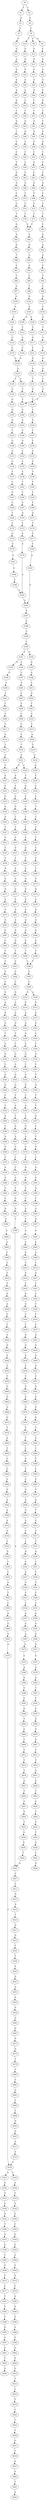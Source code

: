strict digraph  {
	S0 -> S1 [ label = T ];
	S0 -> S2 [ label = C ];
	S1 -> S3 [ label = A ];
	S2 -> S4 [ label = A ];
	S3 -> S5 [ label = C ];
	S4 -> S6 [ label = C ];
	S5 -> S7 [ label = G ];
	S6 -> S8 [ label = G ];
	S6 -> S9 [ label = C ];
	S6 -> S10 [ label = T ];
	S7 -> S11 [ label = A ];
	S8 -> S12 [ label = C ];
	S9 -> S13 [ label = G ];
	S10 -> S14 [ label = G ];
	S11 -> S15 [ label = A ];
	S12 -> S16 [ label = G ];
	S13 -> S17 [ label = G ];
	S14 -> S18 [ label = G ];
	S15 -> S19 [ label = G ];
	S16 -> S20 [ label = C ];
	S17 -> S21 [ label = G ];
	S18 -> S22 [ label = G ];
	S19 -> S23 [ label = A ];
	S20 -> S24 [ label = G ];
	S21 -> S25 [ label = A ];
	S22 -> S26 [ label = A ];
	S23 -> S27 [ label = A ];
	S24 -> S28 [ label = C ];
	S25 -> S29 [ label = A ];
	S26 -> S30 [ label = A ];
	S27 -> S31 [ label = G ];
	S28 -> S32 [ label = G ];
	S29 -> S33 [ label = T ];
	S30 -> S34 [ label = C ];
	S31 -> S35 [ label = T ];
	S32 -> S36 [ label = T ];
	S33 -> S37 [ label = T ];
	S34 -> S38 [ label = T ];
	S35 -> S39 [ label = G ];
	S36 -> S40 [ label = C ];
	S37 -> S41 [ label = G ];
	S38 -> S42 [ label = G ];
	S39 -> S43 [ label = T ];
	S40 -> S44 [ label = G ];
	S41 -> S45 [ label = A ];
	S42 -> S46 [ label = G ];
	S43 -> S47 [ label = C ];
	S44 -> S48 [ label = A ];
	S45 -> S49 [ label = A ];
	S46 -> S50 [ label = A ];
	S47 -> S51 [ label = C ];
	S48 -> S52 [ label = C ];
	S49 -> S53 [ label = C ];
	S50 -> S54 [ label = C ];
	S51 -> S55 [ label = T ];
	S52 -> S56 [ label = G ];
	S53 -> S57 [ label = C ];
	S54 -> S58 [ label = C ];
	S55 -> S59 [ label = G ];
	S56 -> S60 [ label = C ];
	S57 -> S61 [ label = C ];
	S58 -> S62 [ label = C ];
	S59 -> S63 [ label = G ];
	S60 -> S64 [ label = G ];
	S61 -> S65 [ label = G ];
	S62 -> S66 [ label = G ];
	S63 -> S67 [ label = C ];
	S64 -> S68 [ label = C ];
	S65 -> S69 [ label = T ];
	S66 -> S70 [ label = T ];
	S67 -> S71 [ label = C ];
	S68 -> S72 [ label = C ];
	S69 -> S73 [ label = C ];
	S70 -> S74 [ label = C ];
	S71 -> S75 [ label = T ];
	S72 -> S76 [ label = T ];
	S73 -> S77 [ label = T ];
	S74 -> S78 [ label = T ];
	S75 -> S79 [ label = G ];
	S76 -> S80 [ label = C ];
	S77 -> S81 [ label = C ];
	S78 -> S81 [ label = C ];
	S79 -> S82 [ label = G ];
	S80 -> S83 [ label = G ];
	S81 -> S84 [ label = G ];
	S82 -> S85 [ label = G ];
	S83 -> S86 [ label = G ];
	S84 -> S87 [ label = G ];
	S85 -> S88 [ label = T ];
	S86 -> S89 [ label = G ];
	S87 -> S90 [ label = C ];
	S88 -> S91 [ label = C ];
	S89 -> S92 [ label = C ];
	S90 -> S93 [ label = A ];
	S91 -> S94 [ label = C ];
	S92 -> S95 [ label = T ];
	S93 -> S96 [ label = C ];
	S94 -> S97 [ label = C ];
	S95 -> S98 [ label = C ];
	S96 -> S99 [ label = C ];
	S97 -> S100 [ label = G ];
	S98 -> S101 [ label = A ];
	S99 -> S102 [ label = G ];
	S100 -> S103 [ label = A ];
	S101 -> S104 [ label = C ];
	S102 -> S105 [ label = A ];
	S103 -> S106 [ label = G ];
	S104 -> S107 [ label = G ];
	S105 -> S108 [ label = G ];
	S105 -> S109 [ label = A ];
	S106 -> S110 [ label = T ];
	S107 -> S111 [ label = T ];
	S108 -> S112 [ label = T ];
	S109 -> S113 [ label = T ];
	S110 -> S114 [ label = C ];
	S111 -> S115 [ label = C ];
	S112 -> S116 [ label = C ];
	S113 -> S117 [ label = G ];
	S114 -> S118 [ label = C ];
	S115 -> S119 [ label = C ];
	S116 -> S120 [ label = C ];
	S117 -> S121 [ label = T ];
	S118 -> S122 [ label = A ];
	S119 -> S123 [ label = A ];
	S120 -> S122 [ label = A ];
	S121 -> S124 [ label = A ];
	S122 -> S125 [ label = G ];
	S123 -> S126 [ label = G ];
	S124 -> S127 [ label = G ];
	S125 -> S128 [ label = T ];
	S125 -> S129 [ label = C ];
	S126 -> S130 [ label = C ];
	S127 -> S131 [ label = T ];
	S128 -> S132 [ label = A ];
	S129 -> S133 [ label = T ];
	S130 -> S134 [ label = T ];
	S131 -> S135 [ label = T ];
	S132 -> S136 [ label = G ];
	S133 -> S137 [ label = T ];
	S134 -> S137 [ label = T ];
	S135 -> S138 [ label = T ];
	S136 -> S139 [ label = G ];
	S137 -> S140 [ label = C ];
	S138 -> S141 [ label = C ];
	S139 -> S142 [ label = G ];
	S140 -> S143 [ label = A ];
	S141 -> S144 [ label = A ];
	S142 -> S145 [ label = T ];
	S143 -> S146 [ label = C ];
	S144 -> S147 [ label = C ];
	S145 -> S148 [ label = C ];
	S146 -> S149 [ label = G ];
	S147 -> S150 [ label = T ];
	S148 -> S151 [ label = A ];
	S149 -> S152 [ label = C ];
	S150 -> S153 [ label = C ];
	S151 -> S154 [ label = C ];
	S152 -> S155 [ label = C ];
	S153 -> S156 [ label = C ];
	S154 -> S157 [ label = T ];
	S155 -> S158 [ label = C ];
	S156 -> S159 [ label = T ];
	S157 -> S160 [ label = C ];
	S158 -> S161 [ label = T ];
	S159 -> S162 [ label = T ];
	S160 -> S163 [ label = G ];
	S161 -> S164 [ label = T ];
	S162 -> S165 [ label = T ];
	S163 -> S166 [ label = C ];
	S164 -> S167 [ label = C ];
	S165 -> S168 [ label = C ];
	S166 -> S169 [ label = T ];
	S167 -> S170 [ label = A ];
	S168 -> S171 [ label = A ];
	S169 -> S172 [ label = T ];
	S170 -> S173 [ label = T ];
	S171 -> S174 [ label = T ];
	S172 -> S175 [ label = C ];
	S173 -> S176 [ label = C ];
	S174 -> S177 [ label = C ];
	S175 -> S178 [ label = A ];
	S176 -> S179 [ label = C ];
	S177 -> S180 [ label = C ];
	S178 -> S181 [ label = T ];
	S179 -> S182 [ label = A ];
	S180 -> S183 [ label = A ];
	S181 -> S184 [ label = C ];
	S182 -> S185 [ label = G ];
	S183 -> S185 [ label = G ];
	S184 -> S186 [ label = C ];
	S185 -> S187 [ label = A ];
	S186 -> S182 [ label = A ];
	S187 -> S188 [ label = A ];
	S188 -> S189 [ label = C ];
	S189 -> S190 [ label = C ];
	S190 -> S191 [ label = A ];
	S190 -> S192 [ label = G ];
	S191 -> S193 [ label = G ];
	S191 -> S194 [ label = C ];
	S192 -> S195 [ label = G ];
	S193 -> S196 [ label = A ];
	S194 -> S197 [ label = C ];
	S195 -> S198 [ label = A ];
	S196 -> S199 [ label = C ];
	S197 -> S200 [ label = A ];
	S198 -> S201 [ label = C ];
	S199 -> S202 [ label = T ];
	S200 -> S203 [ label = C ];
	S201 -> S204 [ label = G ];
	S202 -> S205 [ label = C ];
	S203 -> S206 [ label = C ];
	S204 -> S207 [ label = C ];
	S205 -> S208 [ label = C ];
	S206 -> S209 [ label = C ];
	S207 -> S210 [ label = C ];
	S208 -> S211 [ label = C ];
	S209 -> S212 [ label = C ];
	S210 -> S213 [ label = C ];
	S211 -> S214 [ label = A ];
	S212 -> S215 [ label = T ];
	S213 -> S216 [ label = A ];
	S214 -> S217 [ label = T ];
	S215 -> S218 [ label = T ];
	S216 -> S219 [ label = T ];
	S217 -> S220 [ label = C ];
	S218 -> S221 [ label = C ];
	S219 -> S222 [ label = C ];
	S220 -> S223 [ label = T ];
	S221 -> S224 [ label = C ];
	S221 -> S225 [ label = G ];
	S222 -> S226 [ label = G ];
	S223 -> S227 [ label = G ];
	S224 -> S228 [ label = T ];
	S225 -> S229 [ label = A ];
	S226 -> S230 [ label = T ];
	S227 -> S231 [ label = C ];
	S228 -> S232 [ label = G ];
	S229 -> S233 [ label = T ];
	S230 -> S234 [ label = C ];
	S231 -> S235 [ label = C ];
	S232 -> S236 [ label = T ];
	S233 -> S237 [ label = C ];
	S234 -> S238 [ label = C ];
	S235 -> S239 [ label = A ];
	S236 -> S240 [ label = C ];
	S237 -> S241 [ label = G ];
	S238 -> S242 [ label = T ];
	S239 -> S243 [ label = G ];
	S240 -> S244 [ label = C ];
	S241 -> S245 [ label = T ];
	S242 -> S246 [ label = C ];
	S243 -> S247 [ label = T ];
	S244 -> S248 [ label = T ];
	S245 -> S249 [ label = T ];
	S246 -> S250 [ label = T ];
	S247 -> S251 [ label = C ];
	S248 -> S252 [ label = T ];
	S249 -> S253 [ label = T ];
	S250 -> S254 [ label = T ];
	S251 -> S255 [ label = G ];
	S252 -> S256 [ label = G ];
	S253 -> S257 [ label = G ];
	S254 -> S258 [ label = C ];
	S255 -> S259 [ label = T ];
	S256 -> S260 [ label = T ];
	S257 -> S261 [ label = T ];
	S258 -> S262 [ label = T ];
	S259 -> S263 [ label = A ];
	S260 -> S264 [ label = A ];
	S261 -> S265 [ label = A ];
	S262 -> S266 [ label = C ];
	S263 -> S267 [ label = A ];
	S264 -> S268 [ label = G ];
	S265 -> S269 [ label = G ];
	S266 -> S270 [ label = G ];
	S267 -> S271 [ label = G ];
	S268 -> S272 [ label = G ];
	S269 -> S273 [ label = G ];
	S270 -> S274 [ label = G ];
	S271 -> S275 [ label = A ];
	S272 -> S276 [ label = A ];
	S273 -> S277 [ label = A ];
	S274 -> S278 [ label = A ];
	S275 -> S279 [ label = C ];
	S276 -> S280 [ label = G ];
	S277 -> S281 [ label = A ];
	S278 -> S282 [ label = G ];
	S279 -> S283 [ label = G ];
	S280 -> S284 [ label = A ];
	S281 -> S285 [ label = A ];
	S282 -> S286 [ label = A ];
	S283 -> S287 [ label = G ];
	S284 -> S288 [ label = G ];
	S285 -> S289 [ label = G ];
	S286 -> S290 [ label = G ];
	S287 -> S291 [ label = C ];
	S288 -> S292 [ label = G ];
	S289 -> S293 [ label = G ];
	S290 -> S294 [ label = G ];
	S291 -> S295 [ label = T ];
	S292 -> S296 [ label = T ];
	S293 -> S297 [ label = T ];
	S294 -> S298 [ label = T ];
	S295 -> S299 [ label = C ];
	S296 -> S300 [ label = C ];
	S297 -> S301 [ label = C ];
	S298 -> S300 [ label = C ];
	S299 -> S302 [ label = T ];
	S300 -> S303 [ label = C ];
	S301 -> S304 [ label = C ];
	S302 -> S305 [ label = C ];
	S303 -> S306 [ label = C ];
	S304 -> S307 [ label = C ];
	S305 -> S308 [ label = G ];
	S306 -> S309 [ label = A ];
	S306 -> S310 [ label = G ];
	S307 -> S311 [ label = G ];
	S308 -> S312 [ label = A ];
	S309 -> S313 [ label = G ];
	S310 -> S314 [ label = G ];
	S311 -> S315 [ label = A ];
	S312 -> S316 [ label = A ];
	S313 -> S317 [ label = A ];
	S314 -> S318 [ label = A ];
	S315 -> S319 [ label = A ];
	S316 -> S320 [ label = G ];
	S317 -> S321 [ label = G ];
	S318 -> S322 [ label = G ];
	S319 -> S323 [ label = G ];
	S320 -> S324 [ label = T ];
	S321 -> S325 [ label = C ];
	S322 -> S326 [ label = G ];
	S323 -> S327 [ label = T ];
	S324 -> S328 [ label = C ];
	S325 -> S329 [ label = C ];
	S326 -> S330 [ label = C ];
	S327 -> S331 [ label = C ];
	S328 -> S332 [ label = G ];
	S329 -> S333 [ label = A ];
	S330 -> S334 [ label = G ];
	S331 -> S335 [ label = G ];
	S332 -> S336 [ label = C ];
	S333 -> S337 [ label = C ];
	S334 -> S338 [ label = T ];
	S335 -> S339 [ label = A ];
	S336 -> S340 [ label = G ];
	S337 -> S341 [ label = G ];
	S338 -> S342 [ label = G ];
	S339 -> S343 [ label = G ];
	S340 -> S344 [ label = G ];
	S341 -> S345 [ label = G ];
	S342 -> S346 [ label = G ];
	S343 -> S347 [ label = G ];
	S344 -> S348 [ label = C ];
	S345 -> S349 [ label = T ];
	S346 -> S350 [ label = T ];
	S347 -> S351 [ label = T ];
	S348 -> S352 [ label = T ];
	S349 -> S353 [ label = T ];
	S350 -> S354 [ label = A ];
	S351 -> S355 [ label = A ];
	S352 -> S356 [ label = A ];
	S353 -> S357 [ label = A ];
	S354 -> S358 [ label = T ];
	S355 -> S359 [ label = T ];
	S356 -> S360 [ label = T ];
	S357 -> S361 [ label = C ];
	S358 -> S362 [ label = G ];
	S359 -> S363 [ label = A ];
	S360 -> S364 [ label = A ];
	S361 -> S365 [ label = T ];
	S362 -> S366 [ label = A ];
	S363 -> S367 [ label = A ];
	S364 -> S368 [ label = G ];
	S365 -> S369 [ label = G ];
	S366 -> S370 [ label = G ];
	S367 -> S371 [ label = G ];
	S368 -> S372 [ label = T ];
	S369 -> S373 [ label = C ];
	S370 -> S374 [ label = C ];
	S371 -> S375 [ label = T ];
	S372 -> S376 [ label = A ];
	S373 -> S377 [ label = A ];
	S374 -> S378 [ label = G ];
	S375 -> S379 [ label = C ];
	S376 -> S380 [ label = G ];
	S377 -> S381 [ label = G ];
	S378 -> S382 [ label = G ];
	S379 -> S383 [ label = G ];
	S380 -> S384 [ label = C ];
	S381 -> S385 [ label = A ];
	S382 -> S386 [ label = T ];
	S383 -> S387 [ label = T ];
	S384 -> S388 [ label = C ];
	S385 -> S389 [ label = C ];
	S386 -> S390 [ label = C ];
	S387 -> S391 [ label = G ];
	S388 -> S392 [ label = G ];
	S389 -> S393 [ label = G ];
	S390 -> S394 [ label = G ];
	S391 -> S395 [ label = G ];
	S392 -> S396 [ label = A ];
	S393 -> S397 [ label = G ];
	S394 -> S398 [ label = C ];
	S395 -> S399 [ label = T ];
	S396 -> S400 [ label = A ];
	S397 -> S401 [ label = A ];
	S398 -> S402 [ label = A ];
	S399 -> S403 [ label = A ];
	S400 -> S404 [ label = A ];
	S401 -> S405 [ label = C ];
	S402 -> S406 [ label = C ];
	S403 -> S407 [ label = C ];
	S404 -> S408 [ label = C ];
	S405 -> S409 [ label = A ];
	S406 -> S410 [ label = G ];
	S407 -> S411 [ label = C ];
	S408 -> S412 [ label = C ];
	S409 -> S413 [ label = C ];
	S410 -> S414 [ label = C ];
	S411 -> S415 [ label = G ];
	S412 -> S416 [ label = C ];
	S413 -> S417 [ label = A ];
	S414 -> S418 [ label = G ];
	S415 -> S419 [ label = G ];
	S416 -> S420 [ label = C ];
	S417 -> S421 [ label = C ];
	S418 -> S422 [ label = C ];
	S419 -> S423 [ label = T ];
	S420 -> S424 [ label = G ];
	S421 -> S425 [ label = C ];
	S422 -> S426 [ label = G ];
	S423 -> S427 [ label = G ];
	S424 -> S428 [ label = A ];
	S425 -> S429 [ label = T ];
	S426 -> S430 [ label = G ];
	S427 -> S431 [ label = G ];
	S428 -> S432 [ label = C ];
	S429 -> S433 [ label = C ];
	S430 -> S434 [ label = C ];
	S431 -> S435 [ label = T ];
	S432 -> S436 [ label = T ];
	S433 -> S437 [ label = T ];
	S434 -> S438 [ label = T ];
	S435 -> S439 [ label = T ];
	S436 -> S440 [ label = A ];
	S437 -> S441 [ label = A ];
	S438 -> S442 [ label = G ];
	S439 -> S443 [ label = A ];
	S440 -> S444 [ label = G ];
	S441 -> S445 [ label = G ];
	S442 -> S446 [ label = G ];
	S443 -> S447 [ label = G ];
	S444 -> S448 [ label = A ];
	S445 -> S449 [ label = A ];
	S446 -> S450 [ label = A ];
	S447 -> S451 [ label = A ];
	S448 -> S452 [ label = A ];
	S449 -> S453 [ label = A ];
	S450 -> S454 [ label = A ];
	S451 -> S455 [ label = A ];
	S452 -> S456 [ label = T ];
	S453 -> S457 [ label = C ];
	S454 -> S458 [ label = T ];
	S455 -> S459 [ label = G ];
	S456 -> S460 [ label = C ];
	S457 -> S461 [ label = G ];
	S458 -> S462 [ label = G ];
	S459 -> S463 [ label = G ];
	S460 -> S464 [ label = G ];
	S461 -> S465 [ label = A ];
	S462 -> S466 [ label = G ];
	S463 -> S467 [ label = G ];
	S464 -> S468 [ label = G ];
	S465 -> S469 [ label = G ];
	S466 -> S470 [ label = G ];
	S467 -> S471 [ label = G ];
	S468 -> S472 [ label = G ];
	S469 -> S473 [ label = G ];
	S470 -> S474 [ label = G ];
	S471 -> S475 [ label = G ];
	S472 -> S476 [ label = T ];
	S473 -> S477 [ label = T ];
	S474 -> S478 [ label = T ];
	S475 -> S479 [ label = T ];
	S476 -> S480 [ label = A ];
	S477 -> S481 [ label = G ];
	S478 -> S482 [ label = C ];
	S479 -> S483 [ label = C ];
	S480 -> S484 [ label = T ];
	S481 -> S485 [ label = T ];
	S482 -> S486 [ label = C ];
	S483 -> S487 [ label = C ];
	S484 -> S488 [ label = C ];
	S485 -> S489 [ label = C ];
	S486 -> S490 [ label = G ];
	S487 -> S491 [ label = G ];
	S488 -> S492 [ label = C ];
	S489 -> S493 [ label = C ];
	S490 -> S494 [ label = C ];
	S491 -> S495 [ label = T ];
	S492 -> S496 [ label = C ];
	S493 -> S497 [ label = C ];
	S494 -> S498 [ label = C ];
	S495 -> S499 [ label = C ];
	S496 -> S500 [ label = G ];
	S497 -> S501 [ label = T ];
	S498 -> S502 [ label = G ];
	S499 -> S503 [ label = G ];
	S500 -> S504 [ label = A ];
	S501 -> S505 [ label = G ];
	S502 -> S506 [ label = G ];
	S503 -> S507 [ label = G ];
	S504 -> S508 [ label = A ];
	S505 -> S509 [ label = T ];
	S506 -> S510 [ label = A ];
	S507 -> S511 [ label = A ];
	S508 -> S512 [ label = A ];
	S509 -> S513 [ label = C ];
	S510 -> S514 [ label = A ];
	S511 -> S515 [ label = A ];
	S512 -> S516 [ label = G ];
	S513 -> S517 [ label = C ];
	S514 -> S518 [ label = C ];
	S515 -> S519 [ label = C ];
	S516 -> S520 [ label = T ];
	S517 -> S521 [ label = T ];
	S518 -> S522 [ label = T ];
	S519 -> S523 [ label = A ];
	S519 -> S524 [ label = T ];
	S520 -> S525 [ label = G ];
	S521 -> S526 [ label = A ];
	S522 -> S527 [ label = G ];
	S523 -> S528 [ label = G ];
	S524 -> S529 [ label = A ];
	S525 -> S530 [ label = T ];
	S526 -> S531 [ label = C ];
	S527 -> S532 [ label = C ];
	S528 -> S533 [ label = G ];
	S529 -> S534 [ label = C ];
	S530 -> S535 [ label = C ];
	S531 -> S536 [ label = T ];
	S532 -> S537 [ label = A ];
	S533 -> S538 [ label = A ];
	S534 -> S539 [ label = A ];
	S535 -> S540 [ label = G ];
	S536 -> S541 [ label = A ];
	S537 -> S542 [ label = A ];
	S538 -> S543 [ label = A ];
	S539 -> S544 [ label = A ];
	S540 -> S545 [ label = T ];
	S541 -> S546 [ label = C ];
	S542 -> S547 [ label = C ];
	S543 -> S548 [ label = T ];
	S544 -> S549 [ label = C ];
	S545 -> S550 [ label = C ];
	S546 -> S551 [ label = C ];
	S547 -> S552 [ label = C ];
	S548 -> S553 [ label = A ];
	S549 -> S554 [ label = G ];
	S550 -> S555 [ label = G ];
	S551 -> S556 [ label = A ];
	S552 -> S557 [ label = A ];
	S553 -> S558 [ label = G ];
	S554 -> S559 [ label = A ];
	S555 -> S560 [ label = G ];
	S556 -> S561 [ label = G ];
	S557 -> S562 [ label = G ];
	S558 -> S563 [ label = T ];
	S559 -> S564 [ label = A ];
	S560 -> S565 [ label = A ];
	S561 -> S566 [ label = G ];
	S562 -> S567 [ label = A ];
	S563 -> S568 [ label = C ];
	S564 -> S569 [ label = A ];
	S565 -> S570 [ label = A ];
	S566 -> S571 [ label = A ];
	S567 -> S572 [ label = A ];
	S568 -> S573 [ label = T ];
	S569 -> S574 [ label = A ];
	S570 -> S519 [ label = C ];
	S571 -> S575 [ label = G ];
	S572 -> S576 [ label = C ];
	S573 -> S577 [ label = C ];
	S574 -> S578 [ label = C ];
	S575 -> S579 [ label = A ];
	S576 -> S580 [ label = A ];
	S577 -> S581 [ label = T ];
	S578 -> S582 [ label = A ];
	S579 -> S583 [ label = G ];
	S580 -> S584 [ label = G ];
	S581 -> S585 [ label = C ];
	S582 -> S586 [ label = G ];
	S583 -> S587 [ label = T ];
	S584 -> S588 [ label = C ];
	S585 -> S589 [ label = T ];
	S586 -> S590 [ label = A ];
	S587 -> S591 [ label = C ];
	S588 -> S592 [ label = C ];
	S589 -> S593 [ label = G ];
	S590 -> S594 [ label = A ];
	S591 -> S595 [ label = A ];
	S592 -> S596 [ label = G ];
	S593 -> S597 [ label = A ];
	S594 -> S598 [ label = G ];
	S595 -> S599 [ label = G ];
	S596 -> S600 [ label = T ];
	S597 -> S601 [ label = G ];
	S598 -> S602 [ label = G ];
	S599 -> S603 [ label = G ];
	S600 -> S604 [ label = C ];
	S601 -> S605 [ label = T ];
	S602 -> S606 [ label = G ];
	S603 -> S607 [ label = A ];
	S604 -> S608 [ label = C ];
	S605 -> S609 [ label = A ];
	S606 -> S610 [ label = G ];
	S607 -> S611 [ label = C ];
	S608 -> S612 [ label = T ];
	S610 -> S613 [ label = T ];
	S611 -> S614 [ label = C ];
	S612 -> S615 [ label = C ];
	S613 -> S616 [ label = C ];
	S614 -> S617 [ label = A ];
	S615 -> S618 [ label = T ];
	S616 -> S619 [ label = T ];
	S617 -> S620 [ label = G ];
	S618 -> S621 [ label = G ];
	S619 -> S622 [ label = C ];
	S620 -> S623 [ label = T ];
	S621 -> S624 [ label = T ];
	S622 -> S625 [ label = T ];
	S623 -> S626 [ label = C ];
	S624 -> S627 [ label = C ];
	S625 -> S628 [ label = C ];
	S626 -> S629 [ label = T ];
	S627 -> S630 [ label = G ];
	S628 -> S631 [ label = G ];
	S629 -> S632 [ label = C ];
	S630 -> S633 [ label = T ];
	S631 -> S634 [ label = T ];
	S632 -> S635 [ label = T ];
	S633 -> S636 [ label = G ];
	S634 -> S637 [ label = G ];
	S635 -> S638 [ label = G ];
	S636 -> S639 [ label = G ];
	S637 -> S640 [ label = G ];
	S638 -> S641 [ label = T ];
	S639 -> S642 [ label = T ];
	S640 -> S643 [ label = T ];
	S641 -> S644 [ label = A ];
	S642 -> S403 [ label = A ];
	S643 -> S645 [ label = A ];
}
